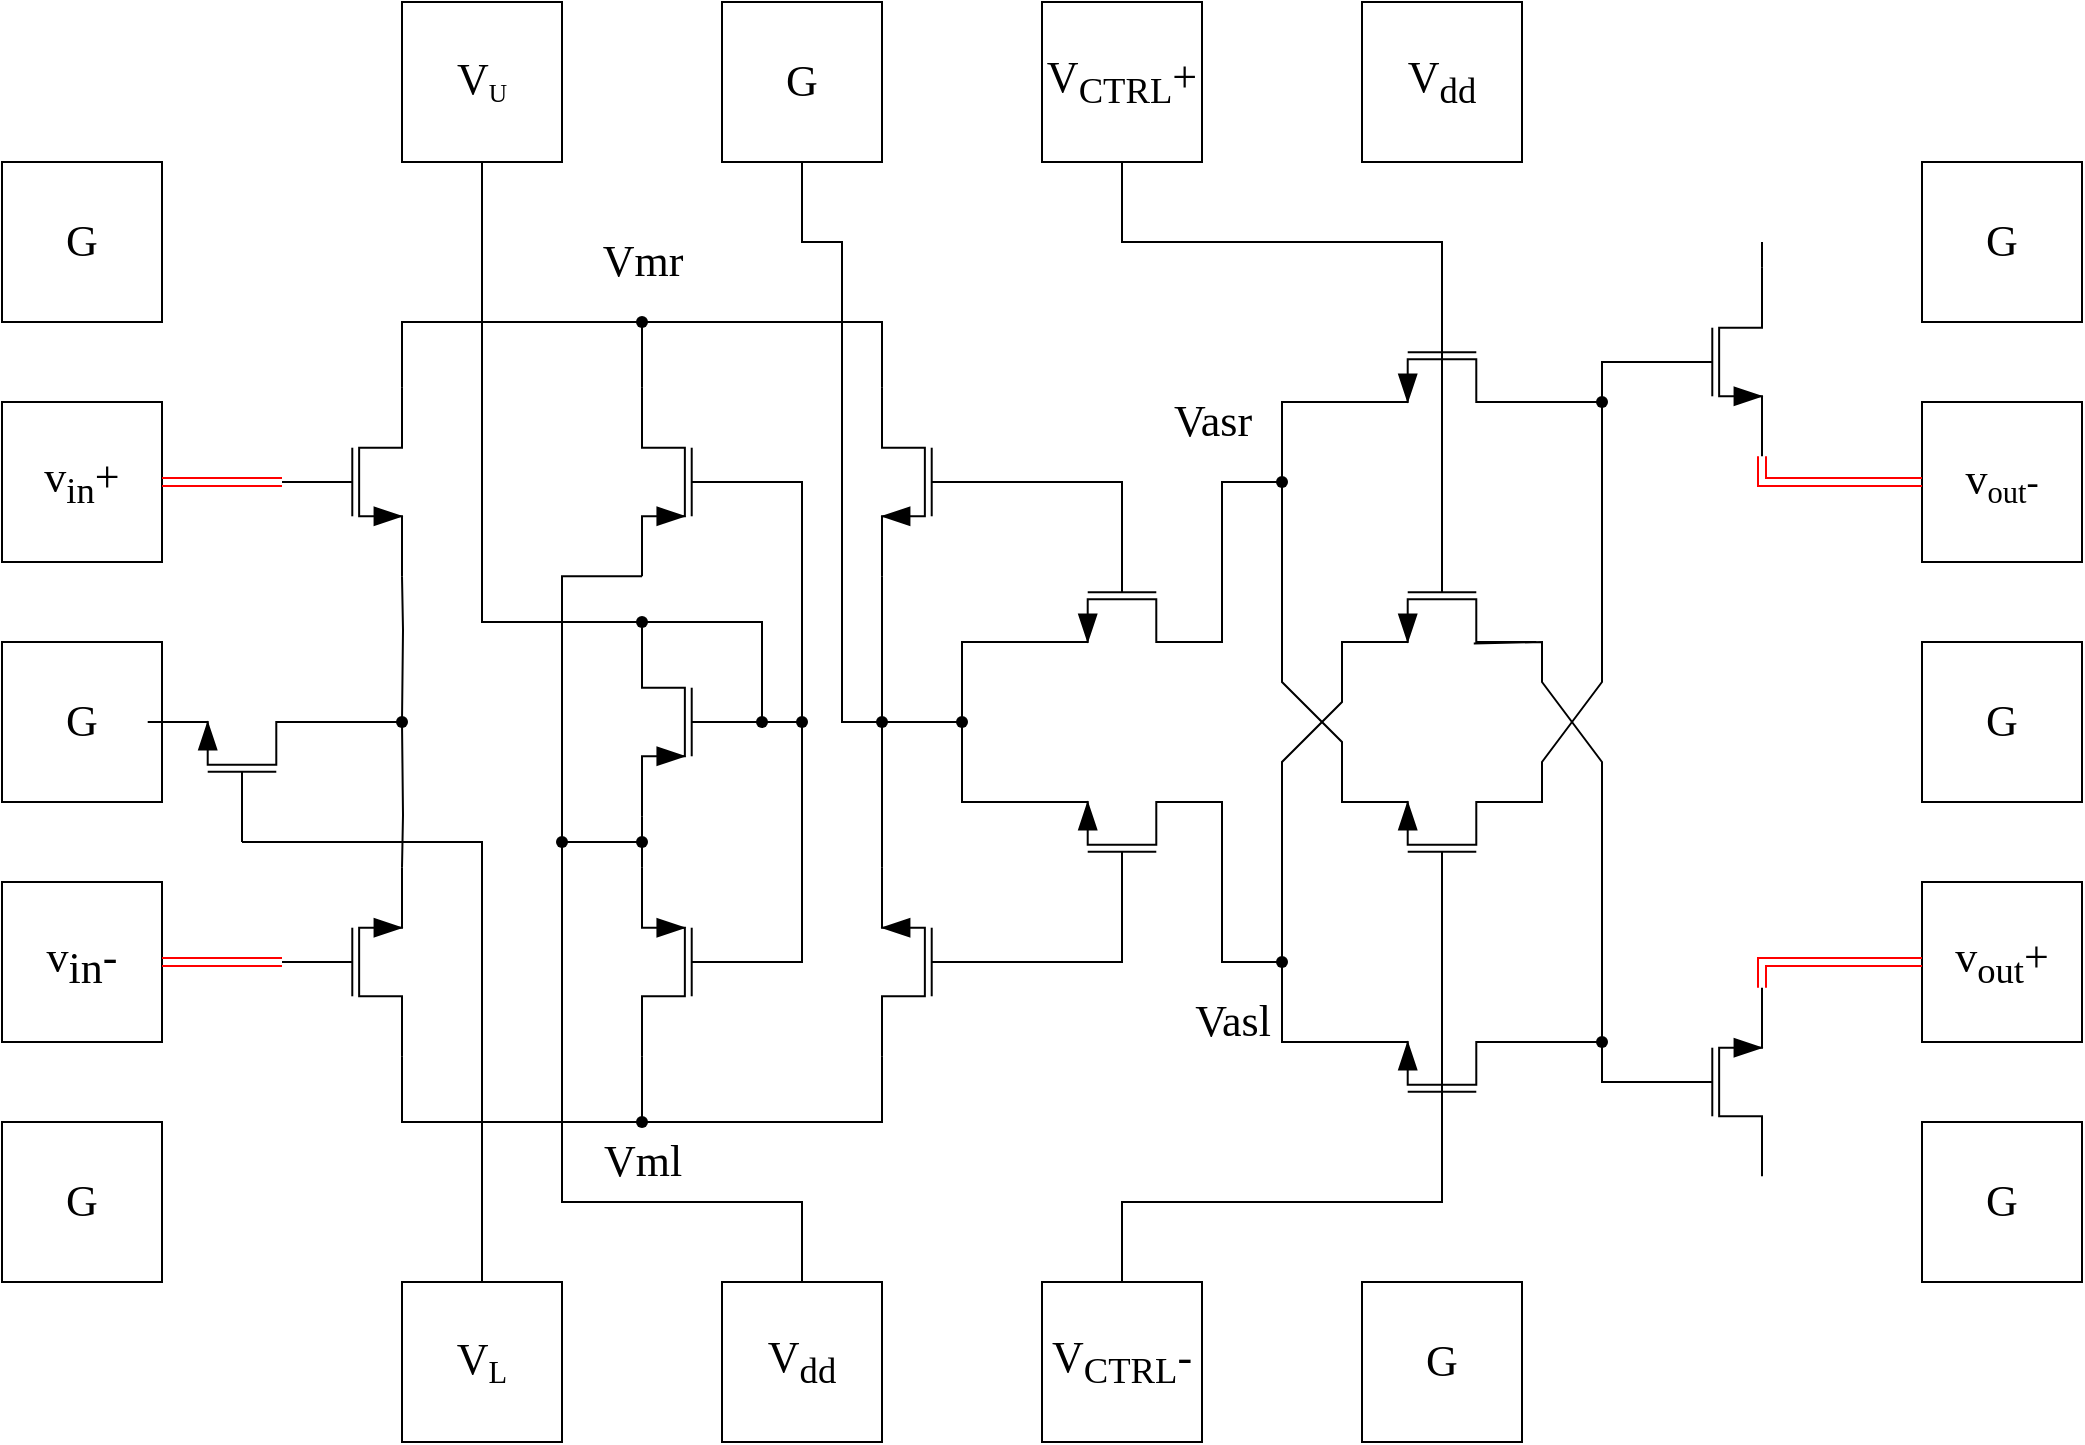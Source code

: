 <mxfile version="22.1.21" type="device">
  <diagram id="nn1lJPpCgA0VzU7Jnnf6" name="ページ1">
    <mxGraphModel dx="1434" dy="836" grid="1" gridSize="10" guides="1" tooltips="1" connect="1" arrows="1" fold="1" page="1" pageScale="1" pageWidth="1169" pageHeight="827" math="0" shadow="0">
      <root>
        <mxCell id="0" />
        <mxCell id="1" parent="0" />
        <mxCell id="WglootA35rn0hBsXgaP3-34" style="edgeStyle=orthogonalEdgeStyle;shape=connector;rounded=0;orthogonalLoop=1;jettySize=auto;html=1;exitX=1;exitY=1;exitDx=0;exitDy=0;exitPerimeter=0;entryX=1.054;entryY=0.734;entryDx=0;entryDy=0;entryPerimeter=0;labelBackgroundColor=default;strokeColor=default;fontFamily=Times New Roman;fontSize=22;fontColor=default;endArrow=none;endFill=0;" parent="1" target="WglootA35rn0hBsXgaP3-33" edge="1">
          <mxGeometry relative="1" as="geometry">
            <mxPoint x="360" y="352.857" as="sourcePoint" />
          </mxGeometry>
        </mxCell>
        <mxCell id="WglootA35rn0hBsXgaP3-131" style="edgeStyle=orthogonalEdgeStyle;shape=connector;rounded=0;orthogonalLoop=1;jettySize=auto;html=1;exitX=1;exitY=0;exitDx=0;exitDy=0;exitPerimeter=0;entryX=0.417;entryY=-0.017;entryDx=0;entryDy=0;entryPerimeter=0;labelBackgroundColor=default;strokeColor=default;fontFamily=Times New Roman;fontSize=22;fontColor=default;endArrow=none;endFill=0;" parent="1" target="WglootA35rn0hBsXgaP3-130" edge="1">
          <mxGeometry relative="1" as="geometry">
            <mxPoint x="360" y="447.143" as="sourcePoint" />
          </mxGeometry>
        </mxCell>
        <mxCell id="WglootA35rn0hBsXgaP3-19" style="edgeStyle=orthogonalEdgeStyle;shape=connector;rounded=0;orthogonalLoop=1;jettySize=auto;html=1;exitX=1;exitY=0;exitDx=0;exitDy=0;exitPerimeter=0;entryX=-0.008;entryY=0.354;entryDx=0;entryDy=0;entryPerimeter=0;labelBackgroundColor=default;strokeColor=default;fontFamily=Times New Roman;fontSize=22;fontColor=default;endArrow=none;endFill=0;" parent="1" edge="1">
          <mxGeometry relative="1" as="geometry">
            <mxPoint x="240" y="232.857" as="sourcePoint" />
            <mxPoint x="360" y="200" as="targetPoint" />
            <Array as="points">
              <mxPoint x="240" y="200" />
            </Array>
          </mxGeometry>
        </mxCell>
        <mxCell id="WglootA35rn0hBsXgaP3-38" style="edgeStyle=orthogonalEdgeStyle;shape=connector;rounded=0;orthogonalLoop=1;jettySize=auto;html=1;exitX=1;exitY=1;exitDx=0;exitDy=0;exitPerimeter=0;entryX=0.537;entryY=0;entryDx=0;entryDy=0;entryPerimeter=0;labelBackgroundColor=default;strokeColor=default;fontFamily=Times New Roman;fontSize=22;fontColor=default;endArrow=none;endFill=0;" parent="1" target="WglootA35rn0hBsXgaP3-37" edge="1">
          <mxGeometry relative="1" as="geometry">
            <mxPoint x="240" y="327.143" as="sourcePoint" />
          </mxGeometry>
        </mxCell>
        <mxCell id="WglootA35rn0hBsXgaP3-22" style="edgeStyle=orthogonalEdgeStyle;shape=connector;rounded=0;orthogonalLoop=1;jettySize=auto;html=1;exitX=1;exitY=0;exitDx=0;exitDy=0;exitPerimeter=0;entryX=-0.019;entryY=0.398;entryDx=0;entryDy=0;entryPerimeter=0;labelBackgroundColor=default;strokeColor=default;fontFamily=Times New Roman;fontSize=22;fontColor=default;endArrow=none;endFill=0;" parent="1" target="WglootA35rn0hBsXgaP3-17" edge="1">
          <mxGeometry relative="1" as="geometry">
            <mxPoint x="240.0" y="567.143" as="sourcePoint" />
            <Array as="points">
              <mxPoint x="240" y="600" />
            </Array>
          </mxGeometry>
        </mxCell>
        <mxCell id="WglootA35rn0hBsXgaP3-39" style="edgeStyle=orthogonalEdgeStyle;shape=connector;rounded=0;orthogonalLoop=1;jettySize=auto;html=1;exitX=1;exitY=1;exitDx=0;exitDy=0;exitPerimeter=0;entryX=0.43;entryY=1.02;entryDx=0;entryDy=0;entryPerimeter=0;labelBackgroundColor=default;strokeColor=default;fontFamily=Times New Roman;fontSize=22;fontColor=default;endArrow=none;endFill=0;" parent="1" target="WglootA35rn0hBsXgaP3-37" edge="1">
          <mxGeometry relative="1" as="geometry">
            <mxPoint x="240.0" y="472.857" as="sourcePoint" />
          </mxGeometry>
        </mxCell>
        <mxCell id="WglootA35rn0hBsXgaP3-20" style="edgeStyle=orthogonalEdgeStyle;shape=connector;rounded=0;orthogonalLoop=1;jettySize=auto;html=1;exitX=1;exitY=1;exitDx=0;exitDy=0;exitPerimeter=0;entryX=0.525;entryY=1.004;entryDx=0;entryDy=0;entryPerimeter=0;labelBackgroundColor=default;strokeColor=default;fontFamily=Times New Roman;fontSize=22;fontColor=default;endArrow=none;endFill=0;" parent="1" edge="1">
          <mxGeometry relative="1" as="geometry">
            <mxPoint x="360" y="232.857" as="sourcePoint" />
            <mxPoint x="360" y="200" as="targetPoint" />
          </mxGeometry>
        </mxCell>
        <mxCell id="WglootA35rn0hBsXgaP3-32" style="edgeStyle=orthogonalEdgeStyle;shape=connector;rounded=0;orthogonalLoop=1;jettySize=auto;html=1;exitX=0;exitY=0.5;exitDx=0;exitDy=0;exitPerimeter=0;entryX=0.55;entryY=0.027;entryDx=0;entryDy=0;entryPerimeter=0;labelBackgroundColor=default;strokeColor=default;fontFamily=Times New Roman;fontSize=22;fontColor=default;endArrow=none;endFill=0;" parent="1" target="WglootA35rn0hBsXgaP3-28" edge="1">
          <mxGeometry relative="1" as="geometry">
            <mxPoint x="420" y="280" as="sourcePoint" />
            <Array as="points">
              <mxPoint x="440" y="280" />
            </Array>
          </mxGeometry>
        </mxCell>
        <mxCell id="WglootA35rn0hBsXgaP3-127" style="edgeStyle=orthogonalEdgeStyle;shape=connector;rounded=0;orthogonalLoop=1;jettySize=auto;html=1;exitX=1;exitY=0;exitDx=0;exitDy=0;exitPerimeter=0;entryX=0.592;entryY=-0.029;entryDx=0;entryDy=0;entryPerimeter=0;labelBackgroundColor=default;strokeColor=default;fontFamily=Times New Roman;fontSize=22;fontColor=default;endArrow=none;endFill=0;" parent="1" target="WglootA35rn0hBsXgaP3-126" edge="1">
          <mxGeometry relative="1" as="geometry">
            <mxPoint x="360" y="327.143" as="sourcePoint" />
            <Array as="points">
              <mxPoint x="320" y="327" />
            </Array>
          </mxGeometry>
        </mxCell>
        <mxCell id="WglootA35rn0hBsXgaP3-24" style="edgeStyle=orthogonalEdgeStyle;shape=connector;rounded=0;orthogonalLoop=1;jettySize=auto;html=1;exitX=1;exitY=1;exitDx=0;exitDy=0;exitPerimeter=0;labelBackgroundColor=default;strokeColor=default;fontFamily=Times New Roman;fontSize=22;fontColor=default;endArrow=none;endFill=0;" parent="1" target="WglootA35rn0hBsXgaP3-17" edge="1">
          <mxGeometry relative="1" as="geometry">
            <mxPoint x="360" y="567.143" as="sourcePoint" />
          </mxGeometry>
        </mxCell>
        <mxCell id="WglootA35rn0hBsXgaP3-31" style="edgeStyle=orthogonalEdgeStyle;shape=connector;rounded=0;orthogonalLoop=1;jettySize=auto;html=1;exitX=0;exitY=0.5;exitDx=0;exitDy=0;exitPerimeter=0;entryX=0.59;entryY=1.036;entryDx=0;entryDy=0;entryPerimeter=0;labelBackgroundColor=default;strokeColor=default;fontFamily=Times New Roman;fontSize=22;fontColor=default;endArrow=none;endFill=0;" parent="1" target="WglootA35rn0hBsXgaP3-28" edge="1">
          <mxGeometry relative="1" as="geometry">
            <mxPoint x="420" y="520.0" as="sourcePoint" />
            <Array as="points">
              <mxPoint x="440" y="520" />
            </Array>
          </mxGeometry>
        </mxCell>
        <mxCell id="WglootA35rn0hBsXgaP3-132" style="edgeStyle=orthogonalEdgeStyle;shape=connector;rounded=0;orthogonalLoop=1;jettySize=auto;html=1;exitX=1;exitY=0;exitDx=0;exitDy=0;exitPerimeter=0;entryX=-0.01;entryY=0.21;entryDx=0;entryDy=0;entryPerimeter=0;labelBackgroundColor=default;strokeColor=default;fontFamily=Times New Roman;fontSize=22;fontColor=default;endArrow=none;endFill=0;" parent="1" target="WglootA35rn0hBsXgaP3-130" edge="1">
          <mxGeometry relative="1" as="geometry">
            <mxPoint x="360" y="472.857" as="sourcePoint" />
          </mxGeometry>
        </mxCell>
        <mxCell id="WglootA35rn0hBsXgaP3-26" style="edgeStyle=orthogonalEdgeStyle;shape=connector;rounded=0;orthogonalLoop=1;jettySize=auto;html=1;exitX=0;exitY=0.5;exitDx=0;exitDy=0;exitPerimeter=0;entryX=0.04;entryY=0.54;entryDx=0;entryDy=0;entryPerimeter=0;labelBackgroundColor=default;strokeColor=default;fontFamily=Times New Roman;fontSize=22;fontColor=default;endArrow=none;endFill=0;" parent="1" target="WglootA35rn0hBsXgaP3-25" edge="1">
          <mxGeometry relative="1" as="geometry">
            <mxPoint x="420" y="400" as="sourcePoint" />
          </mxGeometry>
        </mxCell>
        <mxCell id="WglootA35rn0hBsXgaP3-21" style="edgeStyle=orthogonalEdgeStyle;shape=connector;rounded=0;orthogonalLoop=1;jettySize=auto;html=1;exitX=1;exitY=0;exitDx=0;exitDy=0;exitPerimeter=0;entryX=1.025;entryY=0.454;entryDx=0;entryDy=0;entryPerimeter=0;labelBackgroundColor=default;strokeColor=default;fontFamily=Times New Roman;fontSize=22;fontColor=default;endArrow=none;endFill=0;" parent="1" edge="1">
          <mxGeometry relative="1" as="geometry">
            <mxPoint x="480" y="232.857" as="sourcePoint" />
            <mxPoint x="360" y="200" as="targetPoint" />
            <Array as="points">
              <mxPoint x="480" y="200" />
            </Array>
          </mxGeometry>
        </mxCell>
        <mxCell id="WglootA35rn0hBsXgaP3-23" style="edgeStyle=orthogonalEdgeStyle;shape=connector;rounded=0;orthogonalLoop=1;jettySize=auto;html=1;exitX=1;exitY=0;exitDx=0;exitDy=0;exitPerimeter=0;entryX=1.01;entryY=0.531;entryDx=0;entryDy=0;entryPerimeter=0;labelBackgroundColor=default;strokeColor=default;fontFamily=Times New Roman;fontSize=22;fontColor=default;endArrow=none;endFill=0;" parent="1" target="WglootA35rn0hBsXgaP3-17" edge="1">
          <mxGeometry relative="1" as="geometry">
            <mxPoint x="480" y="567.143" as="sourcePoint" />
            <Array as="points">
              <mxPoint x="480" y="600" />
            </Array>
          </mxGeometry>
        </mxCell>
        <mxCell id="WglootA35rn0hBsXgaP3-13" value="v&lt;sub style=&quot;font-size: 22px;&quot;&gt;in&lt;/sub&gt;&lt;span style=&quot;font-size: 22px;&quot;&gt;-&lt;/span&gt;" style="rounded=0;whiteSpace=wrap;html=1;fontFamily=Times New Roman;fontSize=22;" parent="1" vertex="1">
          <mxGeometry x="40" y="480" width="80" height="80" as="geometry" />
        </mxCell>
        <mxCell id="WglootA35rn0hBsXgaP3-14" value="v&lt;sub&gt;in&lt;/sub&gt;+" style="rounded=0;whiteSpace=wrap;html=1;fontSize=22;fontFamily=Times New Roman;" parent="1" vertex="1">
          <mxGeometry x="40" y="240" width="80" height="80" as="geometry" />
        </mxCell>
        <mxCell id="WglootA35rn0hBsXgaP3-17" value="" style="shape=waypoint;sketch=0;fillStyle=solid;size=6;pointerEvents=1;points=[];fillColor=none;resizable=0;rotatable=0;perimeter=centerPerimeter;snapToPoint=1;fontFamily=Helvetica;fontSize=11;fontColor=default;rounded=0;strokeColor=default;html=1;" parent="1" vertex="1">
          <mxGeometry x="340" y="580" width="40" height="40" as="geometry" />
        </mxCell>
        <mxCell id="WglootA35rn0hBsXgaP3-18" value="" style="shape=waypoint;sketch=0;fillStyle=solid;size=6;pointerEvents=1;points=[];fillColor=none;resizable=0;rotatable=0;perimeter=centerPerimeter;snapToPoint=1;fontFamily=Helvetica;fontSize=11;fontColor=default;rounded=0;strokeColor=default;html=1;" parent="1" vertex="1">
          <mxGeometry x="340" y="180" width="40" height="40" as="geometry" />
        </mxCell>
        <mxCell id="WglootA35rn0hBsXgaP3-25" value="" style="shape=waypoint;sketch=0;fillStyle=solid;size=6;pointerEvents=1;points=[];fillColor=none;resizable=0;rotatable=0;perimeter=centerPerimeter;snapToPoint=1;fontFamily=Helvetica;fontSize=11;fontColor=default;rounded=0;strokeColor=default;html=1;" parent="1" vertex="1">
          <mxGeometry x="400" y="380" width="40" height="40" as="geometry" />
        </mxCell>
        <mxCell id="WglootA35rn0hBsXgaP3-29" style="edgeStyle=orthogonalEdgeStyle;shape=connector;rounded=0;orthogonalLoop=1;jettySize=auto;html=1;entryX=1.043;entryY=0.54;entryDx=0;entryDy=0;entryPerimeter=0;labelBackgroundColor=default;strokeColor=default;fontFamily=Times New Roman;fontSize=22;fontColor=default;endArrow=none;endFill=0;" parent="1" source="WglootA35rn0hBsXgaP3-28" target="WglootA35rn0hBsXgaP3-25" edge="1">
          <mxGeometry relative="1" as="geometry" />
        </mxCell>
        <mxCell id="WglootA35rn0hBsXgaP3-28" value="" style="shape=waypoint;sketch=0;fillStyle=solid;size=6;pointerEvents=1;points=[];fillColor=none;resizable=0;rotatable=0;perimeter=centerPerimeter;snapToPoint=1;fontFamily=Helvetica;fontSize=11;fontColor=default;rounded=0;strokeColor=default;html=1;" parent="1" vertex="1">
          <mxGeometry x="420" y="380" width="40" height="40" as="geometry" />
        </mxCell>
        <mxCell id="WglootA35rn0hBsXgaP3-35" style="edgeStyle=orthogonalEdgeStyle;shape=connector;rounded=0;orthogonalLoop=1;jettySize=auto;html=1;entryX=0.361;entryY=1.032;entryDx=0;entryDy=0;entryPerimeter=0;labelBackgroundColor=default;strokeColor=default;fontFamily=Times New Roman;fontSize=22;fontColor=default;endArrow=none;endFill=0;" parent="1" source="WglootA35rn0hBsXgaP3-33" target="WglootA35rn0hBsXgaP3-25" edge="1">
          <mxGeometry relative="1" as="geometry" />
        </mxCell>
        <mxCell id="WglootA35rn0hBsXgaP3-36" style="edgeStyle=orthogonalEdgeStyle;shape=connector;rounded=0;orthogonalLoop=1;jettySize=auto;html=1;labelBackgroundColor=default;strokeColor=default;fontFamily=Times New Roman;fontSize=22;fontColor=default;endArrow=none;endFill=0;entryX=0.5;entryY=1;entryDx=0;entryDy=0;" parent="1" source="WglootA35rn0hBsXgaP3-33" target="WglootA35rn0hBsXgaP3-73" edge="1">
          <mxGeometry relative="1" as="geometry">
            <mxPoint x="320" y="350" as="targetPoint" />
          </mxGeometry>
        </mxCell>
        <mxCell id="WglootA35rn0hBsXgaP3-33" value="" style="shape=waypoint;sketch=0;fillStyle=solid;size=6;pointerEvents=1;points=[];fillColor=none;resizable=0;rotatable=0;perimeter=centerPerimeter;snapToPoint=1;fontFamily=Helvetica;fontSize=11;fontColor=default;rounded=0;strokeColor=default;html=1;" parent="1" vertex="1">
          <mxGeometry x="340" y="330" width="40" height="40" as="geometry" />
        </mxCell>
        <mxCell id="WglootA35rn0hBsXgaP3-37" value="" style="shape=waypoint;sketch=0;fillStyle=solid;size=6;pointerEvents=1;points=[];fillColor=none;resizable=0;rotatable=0;perimeter=centerPerimeter;snapToPoint=1;fontFamily=Helvetica;fontSize=11;fontColor=default;rounded=0;strokeColor=default;html=1;" parent="1" vertex="1">
          <mxGeometry x="220" y="380" width="40" height="40" as="geometry" />
        </mxCell>
        <mxCell id="WglootA35rn0hBsXgaP3-41" style="edgeStyle=orthogonalEdgeStyle;shape=connector;rounded=0;orthogonalLoop=1;jettySize=auto;html=1;exitX=1;exitY=0;exitDx=0;exitDy=0;exitPerimeter=0;entryX=-0.003;entryY=0.593;entryDx=0;entryDy=0;entryPerimeter=0;labelBackgroundColor=default;strokeColor=default;fontFamily=Times New Roman;fontSize=22;fontColor=default;endArrow=none;endFill=0;" parent="1" target="WglootA35rn0hBsXgaP3-37" edge="1">
          <mxGeometry relative="1" as="geometry">
            <mxPoint x="179.091" y="400" as="sourcePoint" />
            <Array as="points">
              <mxPoint x="190" y="400" />
              <mxPoint x="190" y="400" />
            </Array>
          </mxGeometry>
        </mxCell>
        <mxCell id="WglootA35rn0hBsXgaP3-45" style="edgeStyle=orthogonalEdgeStyle;shape=connector;rounded=0;orthogonalLoop=1;jettySize=auto;html=1;exitX=1;exitY=1;exitDx=0;exitDy=0;exitPerimeter=0;entryX=1;entryY=0.5;entryDx=0;entryDy=0;labelBackgroundColor=default;strokeColor=default;fontFamily=Times New Roman;fontSize=22;fontColor=default;endArrow=none;endFill=0;" parent="1" target="WglootA35rn0hBsXgaP3-42" edge="1">
          <mxGeometry relative="1" as="geometry">
            <mxPoint x="140.909" y="400" as="sourcePoint" />
            <Array as="points">
              <mxPoint x="130" y="400" />
              <mxPoint x="130" y="400" />
            </Array>
          </mxGeometry>
        </mxCell>
        <mxCell id="WglootA35rn0hBsXgaP3-42" value="G" style="rounded=0;whiteSpace=wrap;html=1;fontSize=22;fontFamily=Times New Roman;" parent="1" vertex="1">
          <mxGeometry x="40" y="360" width="80" height="80" as="geometry" />
        </mxCell>
        <mxCell id="WglootA35rn0hBsXgaP3-43" value="G" style="rounded=0;whiteSpace=wrap;html=1;fontSize=22;fontFamily=Times New Roman;" parent="1" vertex="1">
          <mxGeometry x="40" y="120" width="80" height="80" as="geometry" />
        </mxCell>
        <mxCell id="WglootA35rn0hBsXgaP3-44" value="G" style="rounded=0;whiteSpace=wrap;html=1;fontSize=22;fontFamily=Times New Roman;" parent="1" vertex="1">
          <mxGeometry x="40" y="600" width="80" height="80" as="geometry" />
        </mxCell>
        <mxCell id="WglootA35rn0hBsXgaP3-48" style="edgeStyle=orthogonalEdgeStyle;shape=connector;rounded=0;orthogonalLoop=1;jettySize=auto;html=1;exitX=0;exitY=0.5;exitDx=0;exitDy=0;exitPerimeter=0;entryX=0;entryY=0.5;entryDx=0;entryDy=0;entryPerimeter=0;labelBackgroundColor=default;strokeColor=default;fontFamily=Times New Roman;fontSize=22;fontColor=default;endArrow=none;endFill=0;" parent="1" edge="1">
          <mxGeometry relative="1" as="geometry">
            <mxPoint x="600" y="300" as="sourcePoint" />
            <mxPoint x="540" y="280" as="targetPoint" />
            <Array as="points">
              <mxPoint x="600" y="280" />
            </Array>
          </mxGeometry>
        </mxCell>
        <mxCell id="WglootA35rn0hBsXgaP3-59" style="edgeStyle=orthogonalEdgeStyle;shape=connector;rounded=0;orthogonalLoop=1;jettySize=auto;html=1;exitX=1;exitY=0;exitDx=0;exitDy=0;exitPerimeter=0;labelBackgroundColor=default;strokeColor=default;fontFamily=Times New Roman;fontSize=22;fontColor=default;endArrow=none;endFill=0;" parent="1" target="WglootA35rn0hBsXgaP3-55" edge="1">
          <mxGeometry relative="1" as="geometry">
            <mxPoint x="619.091" y="360" as="sourcePoint" />
            <Array as="points">
              <mxPoint x="650" y="360" />
              <mxPoint x="650" y="280" />
            </Array>
          </mxGeometry>
        </mxCell>
        <mxCell id="WglootA35rn0hBsXgaP3-49" style="edgeStyle=orthogonalEdgeStyle;shape=connector;rounded=0;orthogonalLoop=1;jettySize=auto;html=1;exitX=0;exitY=0.5;exitDx=0;exitDy=0;exitPerimeter=0;entryX=0;entryY=0.5;entryDx=0;entryDy=0;entryPerimeter=0;labelBackgroundColor=default;strokeColor=default;fontFamily=Times New Roman;fontSize=22;fontColor=default;endArrow=none;endFill=0;" parent="1" edge="1">
          <mxGeometry relative="1" as="geometry">
            <mxPoint x="600" y="500.0" as="sourcePoint" />
            <mxPoint x="540" y="520.0" as="targetPoint" />
            <Array as="points">
              <mxPoint x="600" y="520" />
            </Array>
          </mxGeometry>
        </mxCell>
        <mxCell id="WglootA35rn0hBsXgaP3-60" style="edgeStyle=orthogonalEdgeStyle;shape=connector;rounded=0;orthogonalLoop=1;jettySize=auto;html=1;exitX=1;exitY=0;exitDx=0;exitDy=0;exitPerimeter=0;entryX=0;entryY=0.5;entryDx=0;entryDy=0;entryPerimeter=0;labelBackgroundColor=default;strokeColor=default;fontFamily=Times New Roman;fontSize=22;fontColor=default;endArrow=none;endFill=0;" parent="1" target="WglootA35rn0hBsXgaP3-56" edge="1">
          <mxGeometry relative="1" as="geometry">
            <mxPoint x="619.091" y="440.0" as="sourcePoint" />
            <Array as="points">
              <mxPoint x="650" y="440" />
              <mxPoint x="650" y="520" />
            </Array>
          </mxGeometry>
        </mxCell>
        <mxCell id="WglootA35rn0hBsXgaP3-68" style="edgeStyle=orthogonalEdgeStyle;shape=connector;rounded=0;orthogonalLoop=1;jettySize=auto;html=1;exitX=1;exitY=1;exitDx=0;exitDy=0;exitPerimeter=0;entryX=1.02;entryY=0.16;entryDx=0;entryDy=0;entryPerimeter=0;labelBackgroundColor=default;strokeColor=default;fontFamily=Times New Roman;fontSize=22;fontColor=default;endArrow=none;endFill=0;" parent="1" target="WglootA35rn0hBsXgaP3-55" edge="1">
          <mxGeometry relative="1" as="geometry">
            <mxPoint x="740.909" y="240" as="sourcePoint" />
            <Array as="points">
              <mxPoint x="680" y="240" />
            </Array>
          </mxGeometry>
        </mxCell>
        <mxCell id="WglootA35rn0hBsXgaP3-91" style="edgeStyle=orthogonalEdgeStyle;shape=connector;rounded=0;orthogonalLoop=1;jettySize=auto;html=1;exitX=1;exitY=0;exitDx=0;exitDy=0;exitPerimeter=0;entryX=0.008;entryY=0.453;entryDx=0;entryDy=0;entryPerimeter=0;labelBackgroundColor=default;strokeColor=default;fontFamily=Times New Roman;fontSize=22;fontColor=default;endArrow=none;endFill=0;" parent="1" target="WglootA35rn0hBsXgaP3-89" edge="1">
          <mxGeometry relative="1" as="geometry">
            <mxPoint x="779.091" y="240" as="sourcePoint" />
            <Array as="points">
              <mxPoint x="790" y="240" />
              <mxPoint x="790" y="240" />
            </Array>
          </mxGeometry>
        </mxCell>
        <mxCell id="WglootA35rn0hBsXgaP3-105" style="edgeStyle=orthogonalEdgeStyle;shape=connector;rounded=0;orthogonalLoop=1;jettySize=auto;html=1;exitX=0;exitY=0.5;exitDx=0;exitDy=0;exitPerimeter=0;entryX=0.5;entryY=1;entryDx=0;entryDy=0;labelBackgroundColor=default;strokeColor=default;fontFamily=Times New Roman;fontSize=22;fontColor=default;endArrow=none;endFill=0;" parent="1" target="WglootA35rn0hBsXgaP3-75" edge="1">
          <mxGeometry relative="1" as="geometry">
            <mxPoint x="760" y="180.0" as="sourcePoint" />
            <Array as="points">
              <mxPoint x="760" y="160" />
              <mxPoint x="600" y="160" />
            </Array>
          </mxGeometry>
        </mxCell>
        <mxCell id="WglootA35rn0hBsXgaP3-66" style="edgeStyle=orthogonalEdgeStyle;shape=connector;rounded=0;orthogonalLoop=1;jettySize=auto;html=1;exitX=1;exitY=1;exitDx=0;exitDy=0;exitPerimeter=0;entryX=0.37;entryY=0.98;entryDx=0;entryDy=0;entryPerimeter=0;labelBackgroundColor=default;strokeColor=default;fontFamily=Times New Roman;fontSize=22;fontColor=default;endArrow=none;endFill=0;" parent="1" target="WglootA35rn0hBsXgaP3-56" edge="1">
          <mxGeometry relative="1" as="geometry">
            <mxPoint x="740.909" y="560.0" as="sourcePoint" />
            <Array as="points">
              <mxPoint x="680" y="560" />
            </Array>
          </mxGeometry>
        </mxCell>
        <mxCell id="WglootA35rn0hBsXgaP3-92" style="edgeStyle=orthogonalEdgeStyle;shape=connector;rounded=0;orthogonalLoop=1;jettySize=auto;html=1;exitX=1;exitY=0;exitDx=0;exitDy=0;exitPerimeter=0;entryX=0.003;entryY=0.487;entryDx=0;entryDy=0;entryPerimeter=0;labelBackgroundColor=default;strokeColor=default;fontFamily=Times New Roman;fontSize=22;fontColor=default;endArrow=none;endFill=0;" parent="1" target="WglootA35rn0hBsXgaP3-88" edge="1">
          <mxGeometry relative="1" as="geometry">
            <mxPoint x="779.091" y="560.0" as="sourcePoint" />
            <Array as="points">
              <mxPoint x="790" y="560" />
              <mxPoint x="790" y="560" />
            </Array>
          </mxGeometry>
        </mxCell>
        <mxCell id="WglootA35rn0hBsXgaP3-103" style="edgeStyle=orthogonalEdgeStyle;shape=connector;rounded=0;orthogonalLoop=1;jettySize=auto;html=1;exitX=0;exitY=0.5;exitDx=0;exitDy=0;exitPerimeter=0;entryX=0.5;entryY=0;entryDx=0;entryDy=0;labelBackgroundColor=default;strokeColor=default;fontFamily=Times New Roman;fontSize=22;fontColor=default;endArrow=none;endFill=0;" parent="1" target="WglootA35rn0hBsXgaP3-71" edge="1">
          <mxGeometry relative="1" as="geometry">
            <mxPoint x="760" y="620" as="sourcePoint" />
            <Array as="points">
              <mxPoint x="760" y="640" />
              <mxPoint x="600" y="640" />
            </Array>
          </mxGeometry>
        </mxCell>
        <mxCell id="WglootA35rn0hBsXgaP3-55" value="" style="shape=waypoint;sketch=0;fillStyle=solid;size=6;pointerEvents=1;points=[];fillColor=none;resizable=0;rotatable=0;perimeter=centerPerimeter;snapToPoint=1;fontFamily=Helvetica;fontSize=11;fontColor=default;rounded=0;strokeColor=default;html=1;" parent="1" vertex="1">
          <mxGeometry x="660" y="260" width="40" height="40" as="geometry" />
        </mxCell>
        <mxCell id="WglootA35rn0hBsXgaP3-56" value="" style="shape=waypoint;sketch=0;fillStyle=solid;size=6;pointerEvents=1;points=[];fillColor=none;resizable=0;rotatable=0;perimeter=centerPerimeter;snapToPoint=1;fontFamily=Helvetica;fontSize=11;fontColor=default;rounded=0;strokeColor=default;html=1;" parent="1" vertex="1">
          <mxGeometry x="660" y="500" width="40" height="40" as="geometry" />
        </mxCell>
        <mxCell id="WglootA35rn0hBsXgaP3-69" value="V&lt;span style=&quot;font-size: 18.333px;&quot;&gt;&lt;sub&gt;L&lt;/sub&gt;&lt;/span&gt;" style="rounded=0;whiteSpace=wrap;html=1;fontSize=22;fontFamily=Times New Roman;" parent="1" vertex="1">
          <mxGeometry x="240" y="680" width="80" height="80" as="geometry" />
        </mxCell>
        <mxCell id="WglootA35rn0hBsXgaP3-70" value="V&lt;sub&gt;dd&lt;/sub&gt;" style="rounded=0;whiteSpace=wrap;html=1;fontSize=22;fontFamily=Times New Roman;" parent="1" vertex="1">
          <mxGeometry x="400" y="680" width="80" height="80" as="geometry" />
        </mxCell>
        <mxCell id="WglootA35rn0hBsXgaP3-71" value="V&lt;sub&gt;CTRL&lt;/sub&gt;-" style="rounded=0;whiteSpace=wrap;html=1;fontSize=22;fontFamily=Times New Roman;" parent="1" vertex="1">
          <mxGeometry x="560" y="680" width="80" height="80" as="geometry" />
        </mxCell>
        <mxCell id="WglootA35rn0hBsXgaP3-72" value="G" style="rounded=0;whiteSpace=wrap;html=1;fontSize=22;fontFamily=Times New Roman;" parent="1" vertex="1">
          <mxGeometry x="720" y="680" width="80" height="80" as="geometry" />
        </mxCell>
        <mxCell id="WglootA35rn0hBsXgaP3-73" value="V&lt;span style=&quot;font-size: 15.278px;&quot;&gt;&lt;sub&gt;U&lt;/sub&gt;&lt;/span&gt;" style="rounded=0;whiteSpace=wrap;html=1;fontSize=22;fontFamily=Times New Roman;" parent="1" vertex="1">
          <mxGeometry x="240" y="40" width="80" height="80" as="geometry" />
        </mxCell>
        <mxCell id="WglootA35rn0hBsXgaP3-74" value="G" style="rounded=0;whiteSpace=wrap;html=1;fontSize=22;fontFamily=Times New Roman;" parent="1" vertex="1">
          <mxGeometry x="400" y="40" width="80" height="80" as="geometry" />
        </mxCell>
        <mxCell id="WglootA35rn0hBsXgaP3-75" value="V&lt;sub&gt;CTRL&lt;/sub&gt;+" style="rounded=0;whiteSpace=wrap;html=1;fontSize=22;fontFamily=Times New Roman;" parent="1" vertex="1">
          <mxGeometry x="560" y="40" width="80" height="80" as="geometry" />
        </mxCell>
        <mxCell id="WglootA35rn0hBsXgaP3-76" value="V&lt;sub&gt;dd&lt;/sub&gt;" style="rounded=0;whiteSpace=wrap;html=1;fontSize=22;fontFamily=Times New Roman;" parent="1" vertex="1">
          <mxGeometry x="720" y="40" width="80" height="80" as="geometry" />
        </mxCell>
        <mxCell id="WglootA35rn0hBsXgaP3-77" value="v&lt;sub&gt;out&lt;/sub&gt;+" style="rounded=0;whiteSpace=wrap;html=1;fontFamily=Times New Roman;fontSize=22;" parent="1" vertex="1">
          <mxGeometry x="1000" y="480" width="80" height="80" as="geometry" />
        </mxCell>
        <mxCell id="WglootA35rn0hBsXgaP3-78" value="v&lt;span style=&quot;font-size: 18.333px;&quot;&gt;&lt;sub&gt;out&lt;/sub&gt;-&lt;/span&gt;" style="rounded=0;whiteSpace=wrap;html=1;fontSize=22;fontFamily=Times New Roman;" parent="1" vertex="1">
          <mxGeometry x="1000" y="240" width="80" height="80" as="geometry" />
        </mxCell>
        <mxCell id="WglootA35rn0hBsXgaP3-80" value="G" style="rounded=0;whiteSpace=wrap;html=1;fontSize=22;fontFamily=Times New Roman;" parent="1" vertex="1">
          <mxGeometry x="1000" y="360" width="80" height="80" as="geometry" />
        </mxCell>
        <mxCell id="WglootA35rn0hBsXgaP3-81" value="G" style="rounded=0;whiteSpace=wrap;html=1;fontSize=22;fontFamily=Times New Roman;" parent="1" vertex="1">
          <mxGeometry x="1000" y="120" width="80" height="80" as="geometry" />
        </mxCell>
        <mxCell id="WglootA35rn0hBsXgaP3-82" value="G" style="rounded=0;whiteSpace=wrap;html=1;fontSize=22;fontFamily=Times New Roman;" parent="1" vertex="1">
          <mxGeometry x="1000" y="600" width="80" height="80" as="geometry" />
        </mxCell>
        <mxCell id="WglootA35rn0hBsXgaP3-93" style="edgeStyle=orthogonalEdgeStyle;shape=connector;rounded=0;orthogonalLoop=1;jettySize=auto;html=1;exitX=0;exitY=0.5;exitDx=0;exitDy=0;exitPerimeter=0;entryX=0.403;entryY=0.973;entryDx=0;entryDy=0;entryPerimeter=0;labelBackgroundColor=default;strokeColor=default;fontFamily=Times New Roman;fontSize=22;fontColor=default;endArrow=none;endFill=0;" parent="1" target="WglootA35rn0hBsXgaP3-88" edge="1">
          <mxGeometry relative="1" as="geometry">
            <mxPoint x="860" y="580" as="sourcePoint" />
          </mxGeometry>
        </mxCell>
        <mxCell id="WglootA35rn0hBsXgaP3-90" style="edgeStyle=orthogonalEdgeStyle;shape=connector;rounded=0;orthogonalLoop=1;jettySize=auto;html=1;exitX=0;exitY=0.5;exitDx=0;exitDy=0;exitPerimeter=0;entryX=0.735;entryY=0.002;entryDx=0;entryDy=0;entryPerimeter=0;labelBackgroundColor=default;strokeColor=default;fontFamily=Times New Roman;fontSize=22;fontColor=default;endArrow=none;endFill=0;" parent="1" target="WglootA35rn0hBsXgaP3-89" edge="1">
          <mxGeometry relative="1" as="geometry">
            <mxPoint x="860" y="220" as="sourcePoint" />
          </mxGeometry>
        </mxCell>
        <mxCell id="WglootA35rn0hBsXgaP3-107" style="edgeStyle=orthogonalEdgeStyle;shape=connector;rounded=0;orthogonalLoop=1;jettySize=auto;html=1;exitX=1;exitY=0;exitDx=0;exitDy=0;exitPerimeter=0;labelBackgroundColor=default;strokeColor=default;fontFamily=Times New Roman;fontSize=22;fontColor=default;endArrow=none;endFill=0;" parent="1" edge="1">
          <mxGeometry relative="1" as="geometry">
            <mxPoint x="920" y="160" as="targetPoint" />
            <mxPoint x="920" y="172.857" as="sourcePoint" />
          </mxGeometry>
        </mxCell>
        <mxCell id="WglootA35rn0hBsXgaP3-123" style="edgeStyle=orthogonalEdgeStyle;shape=link;rounded=0;orthogonalLoop=1;jettySize=auto;html=1;exitX=1;exitY=1;exitDx=0;exitDy=0;exitPerimeter=0;entryX=0;entryY=0.5;entryDx=0;entryDy=0;labelBackgroundColor=default;strokeColor=#FF0000;fontFamily=Times New Roman;fontSize=22;fontColor=default;endArrow=none;endFill=0;" parent="1" target="WglootA35rn0hBsXgaP3-78" edge="1">
          <mxGeometry relative="1" as="geometry">
            <mxPoint x="920" y="267.143" as="sourcePoint" />
            <Array as="points">
              <mxPoint x="920" y="280" />
            </Array>
          </mxGeometry>
        </mxCell>
        <mxCell id="WglootA35rn0hBsXgaP3-88" value="" style="shape=waypoint;sketch=0;fillStyle=solid;size=6;pointerEvents=1;points=[];fillColor=none;resizable=0;rotatable=0;perimeter=centerPerimeter;snapToPoint=1;fontFamily=Helvetica;fontSize=11;fontColor=default;rounded=0;strokeColor=default;html=1;" parent="1" vertex="1">
          <mxGeometry x="820" y="540" width="40" height="40" as="geometry" />
        </mxCell>
        <mxCell id="WglootA35rn0hBsXgaP3-89" value="" style="shape=waypoint;sketch=0;fillStyle=solid;size=6;pointerEvents=1;points=[];fillColor=none;resizable=0;rotatable=0;perimeter=centerPerimeter;snapToPoint=1;fontFamily=Helvetica;fontSize=11;fontColor=default;rounded=0;strokeColor=default;html=1;" parent="1" vertex="1">
          <mxGeometry x="820" y="220" width="40" height="40" as="geometry" />
        </mxCell>
        <mxCell id="WglootA35rn0hBsXgaP3-96" value="" style="endArrow=none;html=1;rounded=0;labelBackgroundColor=default;strokeColor=default;fontFamily=Helvetica;fontSize=11;fontColor=default;shape=connector;entryX=0.476;entryY=1.007;entryDx=0;entryDy=0;entryPerimeter=0;exitX=1;exitY=0;exitDx=0;exitDy=0;exitPerimeter=0;" parent="1" target="WglootA35rn0hBsXgaP3-89" edge="1">
          <mxGeometry width="50" height="50" relative="1" as="geometry">
            <mxPoint x="779.091" y="440.0" as="sourcePoint" />
            <mxPoint x="839.76" y="280" as="targetPoint" />
            <Array as="points">
              <mxPoint x="810" y="440" />
              <mxPoint x="810" y="420" />
              <mxPoint x="840" y="380" />
            </Array>
          </mxGeometry>
        </mxCell>
        <mxCell id="WglootA35rn0hBsXgaP3-97" value="" style="endArrow=none;html=1;rounded=0;labelBackgroundColor=default;strokeColor=default;fontFamily=Helvetica;fontSize=11;fontColor=default;shape=connector;entryX=1.013;entryY=0.084;entryDx=0;entryDy=0;entryPerimeter=0;exitX=0.303;exitY=-0.033;exitDx=0;exitDy=0;exitPerimeter=0;" parent="1" source="WglootA35rn0hBsXgaP3-88" edge="1">
          <mxGeometry width="50" height="50" relative="1" as="geometry">
            <mxPoint x="850" y="480" as="sourcePoint" />
            <mxPoint x="775.884" y="360.78" as="targetPoint" />
            <Array as="points">
              <mxPoint x="840" y="420" />
              <mxPoint x="810" y="380" />
              <mxPoint x="810" y="360" />
            </Array>
          </mxGeometry>
        </mxCell>
        <mxCell id="WglootA35rn0hBsXgaP3-99" value="" style="endArrow=none;html=1;rounded=0;labelBackgroundColor=default;strokeColor=default;fontFamily=Helvetica;fontSize=11;fontColor=default;shape=connector;exitX=0.534;exitY=0.004;exitDx=0;exitDy=0;exitPerimeter=0;entryX=1;entryY=1;entryDx=0;entryDy=0;entryPerimeter=0;" parent="1" source="WglootA35rn0hBsXgaP3-56" edge="1">
          <mxGeometry width="50" height="50" relative="1" as="geometry">
            <mxPoint x="690" y="460" as="sourcePoint" />
            <mxPoint x="740.909" y="360" as="targetPoint" />
            <Array as="points">
              <mxPoint x="680" y="420" />
              <mxPoint x="710" y="390" />
              <mxPoint x="710" y="360" />
            </Array>
          </mxGeometry>
        </mxCell>
        <mxCell id="WglootA35rn0hBsXgaP3-101" value="" style="endArrow=none;html=1;rounded=0;labelBackgroundColor=default;strokeColor=default;fontFamily=Helvetica;fontSize=11;fontColor=default;shape=connector;entryX=0.616;entryY=1.062;entryDx=0;entryDy=0;entryPerimeter=0;exitX=1;exitY=1;exitDx=0;exitDy=0;exitPerimeter=0;" parent="1" target="WglootA35rn0hBsXgaP3-55" edge="1">
          <mxGeometry width="50" height="50" relative="1" as="geometry">
            <mxPoint x="740.909" y="440.0" as="sourcePoint" />
            <mxPoint x="690" y="320" as="targetPoint" />
            <Array as="points">
              <mxPoint x="710" y="440" />
              <mxPoint x="710" y="410" />
              <mxPoint x="680" y="380" />
            </Array>
          </mxGeometry>
        </mxCell>
        <mxCell id="WglootA35rn0hBsXgaP3-124" style="edgeStyle=orthogonalEdgeStyle;shape=link;rounded=0;orthogonalLoop=1;jettySize=auto;html=1;exitX=0;exitY=0.5;exitDx=0;exitDy=0;exitPerimeter=0;entryX=1;entryY=0.5;entryDx=0;entryDy=0;labelBackgroundColor=default;strokeColor=#FF0000;fontFamily=Times New Roman;fontSize=22;fontColor=default;endArrow=none;endFill=0;" parent="1" source="WglootA35rn0hBsXgaP3-109" target="WglootA35rn0hBsXgaP3-14" edge="1">
          <mxGeometry relative="1" as="geometry" />
        </mxCell>
        <mxCell id="WglootA35rn0hBsXgaP3-109" value="" style="verticalLabelPosition=bottom;shadow=0;dashed=0;align=center;html=1;verticalAlign=top;shape=stencil(tVZNc4MgFPw1XDsqMbbHjk1ubQ859EwRKxMFB0iT/vsi2E7wg1FjHGcc9snuvn3ECYCpLFBNQBQgWROsAHwBUZTTC8n0U8OFRcIwsGuGKmKht9f3g8WkEvxIzjRT7duUFURQZatniyWGAO5A8KzB5oYp5oxpUcqZdCpXdc2NKFOu8s4y11qkIooIC7cOL61ju/pxaiDazxE6zBcKFwl9TNAJ3IYe4mElmGpkLFiYfiJ8/BL8xLJBfxJ9E4/9GjUj7hX+yhU3uwcNxyN+XYaSsiuGTTiDwjTeM2jQkaZhmnNBfGmYg71WHp1u4O2BJAsCuU9vSed0zm+tw7AonXhtCn/AkxpZgeL/43uXOQsilf4ZeN/AylNe9yTFGze+BUdp+3TzBDouHie5yGlZYl5yoZf2aTaDCAbmmsKBSy59WfpG3eiPDsNs7X3vDGr/AhjgFw==);pointerEvents=1;rounded=0;strokeColor=default;fontFamily=Times New Roman;fontSize=22;fontColor=default;fillColor=default;" parent="1" vertex="1">
          <mxGeometry x="180" y="230" width="60" height="100" as="geometry" />
        </mxCell>
        <mxCell id="WglootA35rn0hBsXgaP3-125" style="edgeStyle=orthogonalEdgeStyle;shape=link;rounded=0;orthogonalLoop=1;jettySize=auto;html=1;exitX=0;exitY=0.5;exitDx=0;exitDy=0;exitPerimeter=0;entryX=1;entryY=0.5;entryDx=0;entryDy=0;labelBackgroundColor=default;strokeColor=#FF0000;fontFamily=Times New Roman;fontSize=22;fontColor=default;endArrow=none;endFill=0;" parent="1" source="WglootA35rn0hBsXgaP3-110" target="WglootA35rn0hBsXgaP3-13" edge="1">
          <mxGeometry relative="1" as="geometry" />
        </mxCell>
        <mxCell id="WglootA35rn0hBsXgaP3-110" value="" style="verticalLabelPosition=bottom;shadow=0;dashed=0;align=center;html=1;verticalAlign=top;shape=stencil(tVZNc4MgFPw1XDsqMbbHjk1ubQ859EwRKxMFB0iT/vsi2E7wg1FjHGcc9snuvn3ECYCpLFBNQBQgWROsAHwBUZTTC8n0U8OFRcIwsGuGKmKht9f3g8WkEvxIzjRT7duUFURQZatniyWGAO5A8KzB5oYp5oxpUcqZdCpXdc2NKFOu8s4y11qkIooIC7cOL61ju/pxaiDazxE6zBcKFwl9TNAJ3IYe4mElmGpkLFiYfiJ8/BL8xLJBfxJ9E4/9GjUj7hX+yhU3uwcNxyN+XYaSsiuGTTiDwjTeM2jQkaZhmnNBfGmYg71WHp1u4O2BJAsCuU9vSed0zm+tw7AonXhtCn/AkxpZgeL/43uXOQsilf4ZeN/AylNe9yTFGze+BUdp+3TzBDouHie5yGlZYl5yoZf2aTaDCAbmmsKBSy59WfpG3eiPDsNs7X3vDGr/AhjgFw==);pointerEvents=1;rounded=0;strokeColor=default;fontFamily=Times New Roman;fontSize=22;fontColor=default;fillColor=default;flipV=1;" parent="1" vertex="1">
          <mxGeometry x="180" y="470" width="60" height="100" as="geometry" />
        </mxCell>
        <mxCell id="WglootA35rn0hBsXgaP3-146" style="edgeStyle=orthogonalEdgeStyle;shape=connector;rounded=0;orthogonalLoop=1;jettySize=auto;html=1;exitX=1;exitY=1;exitDx=0;exitDy=0;exitPerimeter=0;entryX=0.443;entryY=0.007;entryDx=0;entryDy=0;entryPerimeter=0;labelBackgroundColor=default;strokeColor=default;fontFamily=Times New Roman;fontSize=22;fontColor=default;endArrow=none;endFill=0;" parent="1" source="WglootA35rn0hBsXgaP3-111" target="WglootA35rn0hBsXgaP3-143" edge="1">
          <mxGeometry relative="1" as="geometry" />
        </mxCell>
        <mxCell id="WglootA35rn0hBsXgaP3-111" value="" style="verticalLabelPosition=bottom;shadow=0;dashed=0;align=center;html=1;verticalAlign=top;shape=stencil(tVZNc4MgFPw1XDsqMbbHjk1ubQ859EwRKxMFB0iT/vsi2E7wg1FjHGcc9snuvn3ECYCpLFBNQBQgWROsAHwBUZTTC8n0U8OFRcIwsGuGKmKht9f3g8WkEvxIzjRT7duUFURQZatniyWGAO5A8KzB5oYp5oxpUcqZdCpXdc2NKFOu8s4y11qkIooIC7cOL61ju/pxaiDazxE6zBcKFwl9TNAJ3IYe4mElmGpkLFiYfiJ8/BL8xLJBfxJ9E4/9GjUj7hX+yhU3uwcNxyN+XYaSsiuGTTiDwjTeM2jQkaZhmnNBfGmYg71WHp1u4O2BJAsCuU9vSed0zm+tw7AonXhtCn/AkxpZgeL/43uXOQsilf4ZeN/AylNe9yTFGze+BUdp+3TzBDouHie5yGlZYl5yoZf2aTaDCAbmmsKBSy59WfpG3eiPDsNs7X3vDGr/AhjgFw==);pointerEvents=1;rounded=0;strokeColor=default;fontFamily=Times New Roman;fontSize=22;fontColor=default;fillColor=default;flipH=1;" parent="1" vertex="1">
          <mxGeometry x="480" y="230" width="60" height="100" as="geometry" />
        </mxCell>
        <mxCell id="WglootA35rn0hBsXgaP3-147" style="edgeStyle=orthogonalEdgeStyle;shape=connector;rounded=0;orthogonalLoop=1;jettySize=auto;html=1;exitX=1;exitY=1;exitDx=0;exitDy=0;exitPerimeter=0;entryX=0.443;entryY=0.993;entryDx=0;entryDy=0;entryPerimeter=0;labelBackgroundColor=default;strokeColor=default;fontFamily=Times New Roman;fontSize=22;fontColor=default;endArrow=none;endFill=0;" parent="1" source="WglootA35rn0hBsXgaP3-112" target="WglootA35rn0hBsXgaP3-143" edge="1">
          <mxGeometry relative="1" as="geometry" />
        </mxCell>
        <mxCell id="WglootA35rn0hBsXgaP3-112" value="" style="verticalLabelPosition=bottom;shadow=0;dashed=0;align=center;html=1;verticalAlign=top;shape=stencil(tVZNc4MgFPw1XDsqMbbHjk1ubQ859EwRKxMFB0iT/vsi2E7wg1FjHGcc9snuvn3ECYCpLFBNQBQgWROsAHwBUZTTC8n0U8OFRcIwsGuGKmKht9f3g8WkEvxIzjRT7duUFURQZatniyWGAO5A8KzB5oYp5oxpUcqZdCpXdc2NKFOu8s4y11qkIooIC7cOL61ju/pxaiDazxE6zBcKFwl9TNAJ3IYe4mElmGpkLFiYfiJ8/BL8xLJBfxJ9E4/9GjUj7hX+yhU3uwcNxyN+XYaSsiuGTTiDwjTeM2jQkaZhmnNBfGmYg71WHp1u4O2BJAsCuU9vSed0zm+tw7AonXhtCn/AkxpZgeL/43uXOQsilf4ZeN/AylNe9yTFGze+BUdp+3TzBDouHie5yGlZYl5yoZf2aTaDCAbmmsKBSy59WfpG3eiPDsNs7X3vDGr/AhjgFw==);pointerEvents=1;rounded=0;strokeColor=default;fontFamily=Times New Roman;fontSize=22;fontColor=default;fillColor=default;flipV=1;flipH=1;" parent="1" vertex="1">
          <mxGeometry x="480" y="470" width="60" height="100" as="geometry" />
        </mxCell>
        <mxCell id="WglootA35rn0hBsXgaP3-150" style="edgeStyle=orthogonalEdgeStyle;shape=connector;rounded=0;orthogonalLoop=1;jettySize=auto;html=1;exitX=1;exitY=1;exitDx=0;exitDy=0;exitPerimeter=0;entryX=0.563;entryY=0;entryDx=0;entryDy=0;entryPerimeter=0;labelBackgroundColor=default;strokeColor=default;fontFamily=Times New Roman;fontSize=22;fontColor=default;endArrow=none;endFill=0;" parent="1" source="WglootA35rn0hBsXgaP3-113" target="WglootA35rn0hBsXgaP3-148" edge="1">
          <mxGeometry relative="1" as="geometry">
            <Array as="points">
              <mxPoint x="520" y="360" />
            </Array>
          </mxGeometry>
        </mxCell>
        <mxCell id="WglootA35rn0hBsXgaP3-113" value="" style="verticalLabelPosition=bottom;shadow=0;dashed=0;align=center;html=1;verticalAlign=top;shape=stencil(tVZNc4MgFPw1XDsqMbbHjk1ubQ859EwRKxMFB0iT/vsi2E7wg1FjHGcc9snuvn3ECYCpLFBNQBQgWROsAHwBUZTTC8n0U8OFRcIwsGuGKmKht9f3g8WkEvxIzjRT7duUFURQZatniyWGAO5A8KzB5oYp5oxpUcqZdCpXdc2NKFOu8s4y11qkIooIC7cOL61ju/pxaiDazxE6zBcKFwl9TNAJ3IYe4mElmGpkLFiYfiJ8/BL8xLJBfxJ9E4/9GjUj7hX+yhU3uwcNxyN+XYaSsiuGTTiDwjTeM2jQkaZhmnNBfGmYg71WHp1u4O2BJAsCuU9vSed0zm+tw7AonXhtCn/AkxpZgeL/43uXOQsilf4ZeN/AylNe9yTFGze+BUdp+3TzBDouHie5yGlZYl5yoZf2aTaDCAbmmsKBSy59WfpG3eiPDsNs7X3vDGr/AhjgFw==);pointerEvents=1;rounded=0;strokeColor=default;fontFamily=Times New Roman;fontSize=22;fontColor=default;fillColor=default;flipV=1;flipH=1;direction=north;" parent="1" vertex="1">
          <mxGeometry x="550" y="300" width="100" height="60" as="geometry" />
        </mxCell>
        <mxCell id="WglootA35rn0hBsXgaP3-151" style="edgeStyle=orthogonalEdgeStyle;shape=connector;rounded=0;orthogonalLoop=1;jettySize=auto;html=1;exitX=1;exitY=1;exitDx=0;exitDy=0;exitPerimeter=0;entryX=0.423;entryY=1.033;entryDx=0;entryDy=0;entryPerimeter=0;labelBackgroundColor=default;strokeColor=default;fontFamily=Times New Roman;fontSize=22;fontColor=default;endArrow=none;endFill=0;" parent="1" source="WglootA35rn0hBsXgaP3-114" target="WglootA35rn0hBsXgaP3-148" edge="1">
          <mxGeometry relative="1" as="geometry">
            <Array as="points">
              <mxPoint x="520" y="440" />
            </Array>
          </mxGeometry>
        </mxCell>
        <mxCell id="WglootA35rn0hBsXgaP3-114" value="" style="verticalLabelPosition=bottom;shadow=0;dashed=0;align=center;html=1;verticalAlign=top;shape=stencil(tVZNc4MgFPw1XDsqMbbHjk1ubQ859EwRKxMFB0iT/vsi2E7wg1FjHGcc9snuvn3ECYCpLFBNQBQgWROsAHwBUZTTC8n0U8OFRcIwsGuGKmKht9f3g8WkEvxIzjRT7duUFURQZatniyWGAO5A8KzB5oYp5oxpUcqZdCpXdc2NKFOu8s4y11qkIooIC7cOL61ju/pxaiDazxE6zBcKFwl9TNAJ3IYe4mElmGpkLFiYfiJ8/BL8xLJBfxJ9E4/9GjUj7hX+yhU3uwcNxyN+XYaSsiuGTTiDwjTeM2jQkaZhmnNBfGmYg71WHp1u4O2BJAsCuU9vSed0zm+tw7AonXhtCn/AkxpZgeL/43uXOQsilf4ZeN/AylNe9yTFGze+BUdp+3TzBDouHie5yGlZYl5yoZf2aTaDCAbmmsKBSy59WfpG3eiPDsNs7X3vDGr/AhjgFw==);pointerEvents=1;rounded=0;strokeColor=default;fontFamily=Times New Roman;fontSize=22;fontColor=default;fillColor=default;flipH=1;direction=north;" parent="1" vertex="1">
          <mxGeometry x="550" y="440" width="100" height="60" as="geometry" />
        </mxCell>
        <mxCell id="WglootA35rn0hBsXgaP3-119" style="edgeStyle=orthogonalEdgeStyle;shape=connector;rounded=0;orthogonalLoop=1;jettySize=auto;html=1;exitX=0;exitY=0.5;exitDx=0;exitDy=0;exitPerimeter=0;entryX=0;entryY=0.5;entryDx=0;entryDy=0;entryPerimeter=0;labelBackgroundColor=default;strokeColor=default;fontFamily=Times New Roman;fontSize=22;fontColor=default;endArrow=none;endFill=0;" parent="1" source="WglootA35rn0hBsXgaP3-115" target="WglootA35rn0hBsXgaP3-116" edge="1">
          <mxGeometry relative="1" as="geometry">
            <Array as="points">
              <mxPoint x="760" y="220" />
              <mxPoint x="760" y="220" />
            </Array>
          </mxGeometry>
        </mxCell>
        <mxCell id="WglootA35rn0hBsXgaP3-115" value="" style="verticalLabelPosition=bottom;shadow=0;dashed=0;align=center;html=1;verticalAlign=top;shape=stencil(tVZNc4MgFPw1XDsqMbbHjk1ubQ859EwRKxMFB0iT/vsi2E7wg1FjHGcc9snuvn3ECYCpLFBNQBQgWROsAHwBUZTTC8n0U8OFRcIwsGuGKmKht9f3g8WkEvxIzjRT7duUFURQZatniyWGAO5A8KzB5oYp5oxpUcqZdCpXdc2NKFOu8s4y11qkIooIC7cOL61ju/pxaiDazxE6zBcKFwl9TNAJ3IYe4mElmGpkLFiYfiJ8/BL8xLJBfxJ9E4/9GjUj7hX+yhU3uwcNxyN+XYaSsiuGTTiDwjTeM2jQkaZhmnNBfGmYg71WHp1u4O2BJAsCuU9vSed0zm+tw7AonXhtCn/AkxpZgeL/43uXOQsilf4ZeN/AylNe9yTFGze+BUdp+3TzBDouHie5yGlZYl5yoZf2aTaDCAbmmsKBSy59WfpG3eiPDsNs7X3vDGr/AhjgFw==);pointerEvents=1;rounded=0;strokeColor=default;fontFamily=Times New Roman;fontSize=22;fontColor=default;fillColor=default;flipV=1;flipH=1;direction=north;" parent="1" vertex="1">
          <mxGeometry x="710" y="300" width="100" height="60" as="geometry" />
        </mxCell>
        <mxCell id="WglootA35rn0hBsXgaP3-116" value="" style="verticalLabelPosition=bottom;shadow=0;dashed=0;align=center;html=1;verticalAlign=top;shape=stencil(tVZNc4MgFPw1XDsqMbbHjk1ubQ859EwRKxMFB0iT/vsi2E7wg1FjHGcc9snuvn3ECYCpLFBNQBQgWROsAHwBUZTTC8n0U8OFRcIwsGuGKmKht9f3g8WkEvxIzjRT7duUFURQZatniyWGAO5A8KzB5oYp5oxpUcqZdCpXdc2NKFOu8s4y11qkIooIC7cOL61ju/pxaiDazxE6zBcKFwl9TNAJ3IYe4mElmGpkLFiYfiJ8/BL8xLJBfxJ9E4/9GjUj7hX+yhU3uwcNxyN+XYaSsiuGTTiDwjTeM2jQkaZhmnNBfGmYg71WHp1u4O2BJAsCuU9vSed0zm+tw7AonXhtCn/AkxpZgeL/43uXOQsilf4ZeN/AylNe9yTFGze+BUdp+3TzBDouHie5yGlZYl5yoZf2aTaDCAbmmsKBSy59WfpG3eiPDsNs7X3vDGr/AhjgFw==);pointerEvents=1;rounded=0;strokeColor=default;fontFamily=Times New Roman;fontSize=22;fontColor=default;fillColor=default;flipV=1;flipH=1;direction=north;" parent="1" vertex="1">
          <mxGeometry x="710" y="180" width="100" height="60" as="geometry" />
        </mxCell>
        <mxCell id="WglootA35rn0hBsXgaP3-117" value="" style="verticalLabelPosition=bottom;shadow=0;dashed=0;align=center;html=1;verticalAlign=top;shape=stencil(tVZNc4MgFPw1XDsqMbbHjk1ubQ859EwRKxMFB0iT/vsi2E7wg1FjHGcc9snuvn3ECYCpLFBNQBQgWROsAHwBUZTTC8n0U8OFRcIwsGuGKmKht9f3g8WkEvxIzjRT7duUFURQZatniyWGAO5A8KzB5oYp5oxpUcqZdCpXdc2NKFOu8s4y11qkIooIC7cOL61ju/pxaiDazxE6zBcKFwl9TNAJ3IYe4mElmGpkLFiYfiJ8/BL8xLJBfxJ9E4/9GjUj7hX+yhU3uwcNxyN+XYaSsiuGTTiDwjTeM2jQkaZhmnNBfGmYg71WHp1u4O2BJAsCuU9vSed0zm+tw7AonXhtCn/AkxpZgeL/43uXOQsilf4ZeN/AylNe9yTFGze+BUdp+3TzBDouHie5yGlZYl5yoZf2aTaDCAbmmsKBSy59WfpG3eiPDsNs7X3vDGr/AhjgFw==);pointerEvents=1;rounded=0;strokeColor=default;fontFamily=Times New Roman;fontSize=22;fontColor=default;fillColor=default;flipV=0;flipH=1;direction=north;" parent="1" vertex="1">
          <mxGeometry x="710" y="560" width="100" height="60" as="geometry" />
        </mxCell>
        <mxCell id="WglootA35rn0hBsXgaP3-120" style="edgeStyle=orthogonalEdgeStyle;shape=connector;rounded=0;orthogonalLoop=1;jettySize=auto;html=1;exitX=0;exitY=0.5;exitDx=0;exitDy=0;exitPerimeter=0;entryX=0;entryY=0.5;entryDx=0;entryDy=0;entryPerimeter=0;labelBackgroundColor=default;strokeColor=default;fontFamily=Times New Roman;fontSize=22;fontColor=default;endArrow=none;endFill=0;" parent="1" source="WglootA35rn0hBsXgaP3-118" target="WglootA35rn0hBsXgaP3-117" edge="1">
          <mxGeometry relative="1" as="geometry">
            <Array as="points">
              <mxPoint x="760" y="580" />
              <mxPoint x="760" y="580" />
            </Array>
          </mxGeometry>
        </mxCell>
        <mxCell id="WglootA35rn0hBsXgaP3-118" value="" style="verticalLabelPosition=bottom;shadow=0;dashed=0;align=center;html=1;verticalAlign=top;shape=stencil(tVZNc4MgFPw1XDsqMbbHjk1ubQ859EwRKxMFB0iT/vsi2E7wg1FjHGcc9snuvn3ECYCpLFBNQBQgWROsAHwBUZTTC8n0U8OFRcIwsGuGKmKht9f3g8WkEvxIzjRT7duUFURQZatniyWGAO5A8KzB5oYp5oxpUcqZdCpXdc2NKFOu8s4y11qkIooIC7cOL61ju/pxaiDazxE6zBcKFwl9TNAJ3IYe4mElmGpkLFiYfiJ8/BL8xLJBfxJ9E4/9GjUj7hX+yhU3uwcNxyN+XYaSsiuGTTiDwjTeM2jQkaZhmnNBfGmYg71WHp1u4O2BJAsCuU9vSed0zm+tw7AonXhtCn/AkxpZgeL/43uXOQsilf4ZeN/AylNe9yTFGze+BUdp+3TzBDouHie5yGlZYl5yoZf2aTaDCAbmmsKBSy59WfpG3eiPDsNs7X3vDGr/AhjgFw==);pointerEvents=1;rounded=0;strokeColor=default;fontFamily=Times New Roman;fontSize=22;fontColor=default;fillColor=default;flipV=0;flipH=1;direction=north;" parent="1" vertex="1">
          <mxGeometry x="710" y="440" width="100" height="60" as="geometry" />
        </mxCell>
        <mxCell id="WglootA35rn0hBsXgaP3-121" value="" style="endArrow=none;html=1;rounded=0;labelBackgroundColor=default;strokeColor=#FF0000;fontFamily=Times New Roman;fontSize=22;fontColor=default;shape=link;entryX=0;entryY=0.5;entryDx=0;entryDy=0;exitX=1;exitY=1;exitDx=0;exitDy=0;exitPerimeter=0;" parent="1" target="WglootA35rn0hBsXgaP3-77" edge="1">
          <mxGeometry width="50" height="50" relative="1" as="geometry">
            <mxPoint x="920" y="532.857" as="sourcePoint" />
            <mxPoint x="950" y="430" as="targetPoint" />
            <Array as="points">
              <mxPoint x="920" y="520" />
            </Array>
          </mxGeometry>
        </mxCell>
        <mxCell id="WglootA35rn0hBsXgaP3-137" style="edgeStyle=orthogonalEdgeStyle;shape=connector;rounded=0;orthogonalLoop=1;jettySize=auto;html=1;entryX=0.5;entryY=0;entryDx=0;entryDy=0;labelBackgroundColor=default;strokeColor=default;fontFamily=Times New Roman;fontSize=22;fontColor=default;endArrow=none;endFill=0;" parent="1" source="WglootA35rn0hBsXgaP3-126" target="WglootA35rn0hBsXgaP3-70" edge="1">
          <mxGeometry relative="1" as="geometry">
            <Array as="points">
              <mxPoint x="320" y="640" />
              <mxPoint x="440" y="640" />
            </Array>
          </mxGeometry>
        </mxCell>
        <mxCell id="WglootA35rn0hBsXgaP3-126" value="" style="shape=waypoint;sketch=0;fillStyle=solid;size=6;pointerEvents=1;points=[];fillColor=none;resizable=0;rotatable=0;perimeter=centerPerimeter;snapToPoint=1;fontFamily=Helvetica;fontSize=11;fontColor=default;rounded=0;strokeColor=default;html=1;" parent="1" vertex="1">
          <mxGeometry x="300" y="440" width="40" height="40" as="geometry" />
        </mxCell>
        <mxCell id="WglootA35rn0hBsXgaP3-133" style="edgeStyle=orthogonalEdgeStyle;shape=connector;rounded=0;orthogonalLoop=1;jettySize=auto;html=1;entryX=0.99;entryY=0.5;entryDx=0;entryDy=0;entryPerimeter=0;labelBackgroundColor=default;strokeColor=default;fontFamily=Times New Roman;fontSize=22;fontColor=default;endArrow=none;endFill=0;" parent="1" source="WglootA35rn0hBsXgaP3-130" target="WglootA35rn0hBsXgaP3-126" edge="1">
          <mxGeometry relative="1" as="geometry">
            <Array as="points">
              <mxPoint x="350" y="460" />
              <mxPoint x="350" y="460" />
            </Array>
          </mxGeometry>
        </mxCell>
        <mxCell id="WglootA35rn0hBsXgaP3-130" value="" style="shape=waypoint;sketch=0;fillStyle=solid;size=6;pointerEvents=1;points=[];fillColor=none;resizable=0;rotatable=0;perimeter=centerPerimeter;snapToPoint=1;fontFamily=Helvetica;fontSize=11;fontColor=default;rounded=0;strokeColor=default;html=1;" parent="1" vertex="1">
          <mxGeometry x="340" y="440" width="40" height="40" as="geometry" />
        </mxCell>
        <mxCell id="WglootA35rn0hBsXgaP3-134" value="" style="verticalLabelPosition=bottom;shadow=0;dashed=0;align=center;html=1;verticalAlign=top;shape=stencil(tVZdb4MgFP01vC4qWp8X1711W9KHPTPESapggK3dvx+CW4ofRK01JoZz4ZxzLxcigJksUUNAFCDZEKwAfAJRVNALyfVXw6VFwjCwY4ZqYqG3w+vRYlIJfiJnmqtuNmUlEVTZ6NliqSGAexA8arB9YYY5Y1qUciadyFVccyPKlKP8srfMjRapiSLCwp3DS+fYjn6cGIielwgdlwuFq4TeZ+gEbkIPybgSzDQyVViYfSB8+hT8i+Wj/iT6Jh77DWq3eBD4C9fcrB41nEz4dRkqyq4Y4nABhUl8YNCgE0nDrOCC+KphGnurevSygbcXJF1RkPvklva6c3lqPYZV1Um2pvAXeFYiG1D8X7532WdBpNLHwDsDK094207a9U7JilaKdzf3Qc9FPMtFQasK84oLPbRfsxjoJMwzhwNXXPpq6dvqVn9yM8zSwX1nUPsLYIBf);pointerEvents=1;rounded=0;strokeColor=default;fontFamily=Times New Roman;fontSize=22;fontColor=default;fillColor=default;flipH=1;" parent="1" vertex="1">
          <mxGeometry x="360" y="470" width="60" height="100" as="geometry" />
        </mxCell>
        <mxCell id="WglootA35rn0hBsXgaP3-135" value="" style="verticalLabelPosition=bottom;shadow=0;dashed=0;align=center;html=1;verticalAlign=top;shape=stencil(tVZdb4MgFP01vC4qWp8X1711W9KHPTPESapggK3dvx+CW4ofRK01JoZz4ZxzLxcigJksUUNAFCDZEKwAfAJRVNALyfVXw6VFwjCwY4ZqYqG3w+vRYlIJfiJnmqtuNmUlEVTZ6NliqSGAexA8arB9YYY5Y1qUciadyFVccyPKlKP8srfMjRapiSLCwp3DS+fYjn6cGIielwgdlwuFq4TeZ+gEbkIPybgSzDQyVViYfSB8+hT8i+Wj/iT6Jh77DWq3eBD4C9fcrB41nEz4dRkqyq4Y4nABhUl8YNCgE0nDrOCC+KphGnurevSygbcXJF1RkPvklva6c3lqPYZV1Um2pvAXeFYiG1D8X7532WdBpNLHwDsDK094207a9U7JilaKdzf3Qc9FPMtFQasK84oLPbRfsxjoJMwzhwNXXPpq6dvqVn9yM8zSwX1nUPsLYIBf);pointerEvents=1;rounded=0;strokeColor=default;fontFamily=Times New Roman;fontSize=22;fontColor=default;fillColor=default;flipH=1;flipV=1;" parent="1" vertex="1">
          <mxGeometry x="360" y="350" width="60" height="100" as="geometry" />
        </mxCell>
        <mxCell id="WglootA35rn0hBsXgaP3-136" value="" style="verticalLabelPosition=bottom;shadow=0;dashed=0;align=center;html=1;verticalAlign=top;shape=stencil(tVZdb4MgFP01vC4qWp8X1711W9KHPTPESapggK3dvx+CW4ofRK01JoZz4ZxzLxcigJksUUNAFCDZEKwAfAJRVNALyfVXw6VFwjCwY4ZqYqG3w+vRYlIJfiJnmqtuNmUlEVTZ6NliqSGAexA8arB9YYY5Y1qUciadyFVccyPKlKP8srfMjRapiSLCwp3DS+fYjn6cGIielwgdlwuFq4TeZ+gEbkIPybgSzDQyVViYfSB8+hT8i+Wj/iT6Jh77DWq3eBD4C9fcrB41nEz4dRkqyq4Y4nABhUl8YNCgE0nDrOCC+KphGnurevSygbcXJF1RkPvklva6c3lqPYZV1Um2pvAXeFYiG1D8X7532WdBpNLHwDsDK094207a9U7JilaKdzf3Qc9FPMtFQasK84oLPbRfsxjoJMwzhwNXXPpq6dvqVn9yM8zSwX1nUPsLYIBf);pointerEvents=1;rounded=0;strokeColor=default;fontFamily=Times New Roman;fontSize=22;fontColor=default;fillColor=default;flipH=1;flipV=1;" parent="1" vertex="1">
          <mxGeometry x="360" y="230" width="60" height="100" as="geometry" />
        </mxCell>
        <mxCell id="WglootA35rn0hBsXgaP3-140" style="edgeStyle=orthogonalEdgeStyle;shape=connector;rounded=0;orthogonalLoop=1;jettySize=auto;html=1;exitX=0;exitY=0.5;exitDx=0;exitDy=0;exitPerimeter=0;entryX=0.5;entryY=0;entryDx=0;entryDy=0;labelBackgroundColor=default;strokeColor=default;fontFamily=Times New Roman;fontSize=22;fontColor=default;endArrow=none;endFill=0;" parent="1" source="WglootA35rn0hBsXgaP3-139" target="WglootA35rn0hBsXgaP3-69" edge="1">
          <mxGeometry relative="1" as="geometry">
            <Array as="points">
              <mxPoint x="280" y="460" />
            </Array>
          </mxGeometry>
        </mxCell>
        <mxCell id="WglootA35rn0hBsXgaP3-139" value="" style="verticalLabelPosition=bottom;shadow=0;dashed=0;align=center;html=1;verticalAlign=top;shape=stencil(tVZNc4MgFPw1XDsqMbbHjk1ubQ859EwRKxMFB0iT/vsi2E7wg1FjHGcc9snuvn3ECYCpLFBNQBQgWROsAHwBUZTTC8n0U8OFRcIwsGuGKmKht9f3g8WkEvxIzjRT7duUFURQZatniyWGAO5A8KzB5oYp5oxpUcqZdCpXdc2NKFOu8s4y11qkIooIC7cOL61ju/pxaiDazxE6zBcKFwl9TNAJ3IYe4mElmGpkLFiYfiJ8/BL8xLJBfxJ9E4/9GjUj7hX+yhU3uwcNxyN+XYaSsiuGTTiDwjTeM2jQkaZhmnNBfGmYg71WHp1u4O2BJAsCuU9vSed0zm+tw7AonXhtCn/AkxpZgeL/43uXOQsilf4ZeN/AylNe9yTFGze+BUdp+3TzBDouHie5yGlZYl5yoZf2aTaDCAbmmsKBSy59WfpG3eiPDsNs7X3vDGr/AhjgFw==);pointerEvents=1;rounded=0;strokeColor=default;fontFamily=Times New Roman;fontSize=22;fontColor=default;fillColor=default;direction=north;flipH=1;" parent="1" vertex="1">
          <mxGeometry x="110" y="400" width="100" height="60" as="geometry" />
        </mxCell>
        <mxCell id="WglootA35rn0hBsXgaP3-141" value="" style="verticalLabelPosition=bottom;shadow=0;dashed=0;align=center;html=1;verticalAlign=top;shape=stencil(tVZNc4MgFPw1XDsqMbbHjk1ubQ859EwRKxMFB0iT/vsi2E7wg1FjHGcc9snuvn3ECYCpLFBNQBQgWROsAHwBUZTTC8n0U8OFRcIwsGuGKmKht9f3g8WkEvxIzjRT7duUFURQZatniyWGAO5A8KzB5oYp5oxpUcqZdCpXdc2NKFOu8s4y11qkIooIC7cOL61ju/pxaiDazxE6zBcKFwl9TNAJ3IYe4mElmGpkLFiYfiJ8/BL8xLJBfxJ9E4/9GjUj7hX+yhU3uwcNxyN+XYaSsiuGTTiDwjTeM2jQkaZhmnNBfGmYg71WHp1u4O2BJAsCuU9vSed0zm+tw7AonXhtCn/AkxpZgeL/43uXOQsilf4ZeN/AylNe9yTFGze+BUdp+3TzBDouHie5yGlZYl5yoZf2aTaDCAbmmsKBSy59WfpG3eiPDsNs7X3vDGr/AhjgFw==);pointerEvents=1;rounded=0;strokeColor=default;fontFamily=Times New Roman;fontSize=22;fontColor=default;fillColor=default;" parent="1" vertex="1">
          <mxGeometry x="860" y="170" width="60" height="100" as="geometry" />
        </mxCell>
        <mxCell id="WglootA35rn0hBsXgaP3-142" value="" style="verticalLabelPosition=bottom;shadow=0;dashed=0;align=center;html=1;verticalAlign=top;shape=stencil(tVZNc4MgFPw1XDsqMbbHjk1ubQ859EwRKxMFB0iT/vsi2E7wg1FjHGcc9snuvn3ECYCpLFBNQBQgWROsAHwBUZTTC8n0U8OFRcIwsGuGKmKht9f3g8WkEvxIzjRT7duUFURQZatniyWGAO5A8KzB5oYp5oxpUcqZdCpXdc2NKFOu8s4y11qkIooIC7cOL61ju/pxaiDazxE6zBcKFwl9TNAJ3IYe4mElmGpkLFiYfiJ8/BL8xLJBfxJ9E4/9GjUj7hX+yhU3uwcNxyN+XYaSsiuGTTiDwjTeM2jQkaZhmnNBfGmYg71WHp1u4O2BJAsCuU9vSed0zm+tw7AonXhtCn/AkxpZgeL/43uXOQsilf4ZeN/AylNe9yTFGze+BUdp+3TzBDouHie5yGlZYl5yoZf2aTaDCAbmmsKBSy59WfpG3eiPDsNs7X3vDGr/AhjgFw==);pointerEvents=1;rounded=0;strokeColor=default;fontFamily=Times New Roman;fontSize=22;fontColor=default;fillColor=default;flipV=1;" parent="1" vertex="1">
          <mxGeometry x="860" y="530" width="60" height="100" as="geometry" />
        </mxCell>
        <mxCell id="WglootA35rn0hBsXgaP3-145" style="edgeStyle=orthogonalEdgeStyle;shape=connector;rounded=0;orthogonalLoop=1;jettySize=auto;html=1;labelBackgroundColor=default;strokeColor=default;fontFamily=Times New Roman;fontSize=22;fontColor=default;endArrow=none;endFill=0;entryX=0.5;entryY=1;entryDx=0;entryDy=0;" parent="1" source="WglootA35rn0hBsXgaP3-143" target="WglootA35rn0hBsXgaP3-74" edge="1">
          <mxGeometry relative="1" as="geometry">
            <mxPoint x="450" y="270" as="targetPoint" />
            <Array as="points">
              <mxPoint x="460" y="400" />
              <mxPoint x="460" y="160" />
              <mxPoint x="440" y="160" />
            </Array>
          </mxGeometry>
        </mxCell>
        <mxCell id="WglootA35rn0hBsXgaP3-143" value="" style="shape=waypoint;sketch=0;fillStyle=solid;size=6;pointerEvents=1;points=[];fillColor=none;resizable=0;rotatable=0;perimeter=centerPerimeter;snapToPoint=1;fontFamily=Helvetica;fontSize=11;fontColor=default;rounded=0;strokeColor=default;html=1;" parent="1" vertex="1">
          <mxGeometry x="460" y="380" width="40" height="40" as="geometry" />
        </mxCell>
        <mxCell id="WglootA35rn0hBsXgaP3-149" style="edgeStyle=orthogonalEdgeStyle;shape=connector;rounded=0;orthogonalLoop=1;jettySize=auto;html=1;entryX=0.997;entryY=0.473;entryDx=0;entryDy=0;entryPerimeter=0;labelBackgroundColor=default;strokeColor=default;fontFamily=Times New Roman;fontSize=22;fontColor=default;endArrow=none;endFill=0;" parent="1" source="WglootA35rn0hBsXgaP3-148" target="WglootA35rn0hBsXgaP3-143" edge="1">
          <mxGeometry relative="1" as="geometry">
            <Array as="points">
              <mxPoint x="510" y="400" />
              <mxPoint x="510" y="400" />
            </Array>
          </mxGeometry>
        </mxCell>
        <mxCell id="WglootA35rn0hBsXgaP3-148" value="" style="shape=waypoint;sketch=0;fillStyle=solid;size=6;pointerEvents=1;points=[];fillColor=none;resizable=0;rotatable=0;perimeter=centerPerimeter;snapToPoint=1;fontFamily=Helvetica;fontSize=11;fontColor=default;rounded=0;strokeColor=default;html=1;" parent="1" vertex="1">
          <mxGeometry x="500" y="380" width="40" height="40" as="geometry" />
        </mxCell>
        <mxCell id="tHTufr_GQCuy8t_JnZXK-2" value="Vmr" style="text;html=1;align=center;verticalAlign=middle;resizable=0;points=[];autosize=1;strokeColor=none;fillColor=none;fontSize=22;fontFamily=BKM-cmr10;" vertex="1" parent="1">
          <mxGeometry x="325" y="150" width="70" height="40" as="geometry" />
        </mxCell>
        <mxCell id="tHTufr_GQCuy8t_JnZXK-3" value="Vml" style="text;html=1;align=center;verticalAlign=middle;resizable=0;points=[];autosize=1;strokeColor=none;fillColor=none;fontSize=22;fontFamily=BKM-cmr10;" vertex="1" parent="1">
          <mxGeometry x="330" y="600" width="60" height="40" as="geometry" />
        </mxCell>
        <mxCell id="tHTufr_GQCuy8t_JnZXK-4" value="Vasl" style="text;html=1;align=center;verticalAlign=middle;resizable=0;points=[];autosize=1;strokeColor=none;fillColor=none;fontSize=22;fontFamily=BKM-cmr10;fontColor=default;" vertex="1" parent="1">
          <mxGeometry x="620" y="530" width="70" height="40" as="geometry" />
        </mxCell>
        <mxCell id="tHTufr_GQCuy8t_JnZXK-5" value="Vasr" style="text;html=1;align=center;verticalAlign=middle;resizable=0;points=[];autosize=1;strokeColor=none;fillColor=none;fontSize=22;fontFamily=BKM-cmr10;fontColor=default;" vertex="1" parent="1">
          <mxGeometry x="610" y="230" width="70" height="40" as="geometry" />
        </mxCell>
      </root>
    </mxGraphModel>
  </diagram>
</mxfile>
